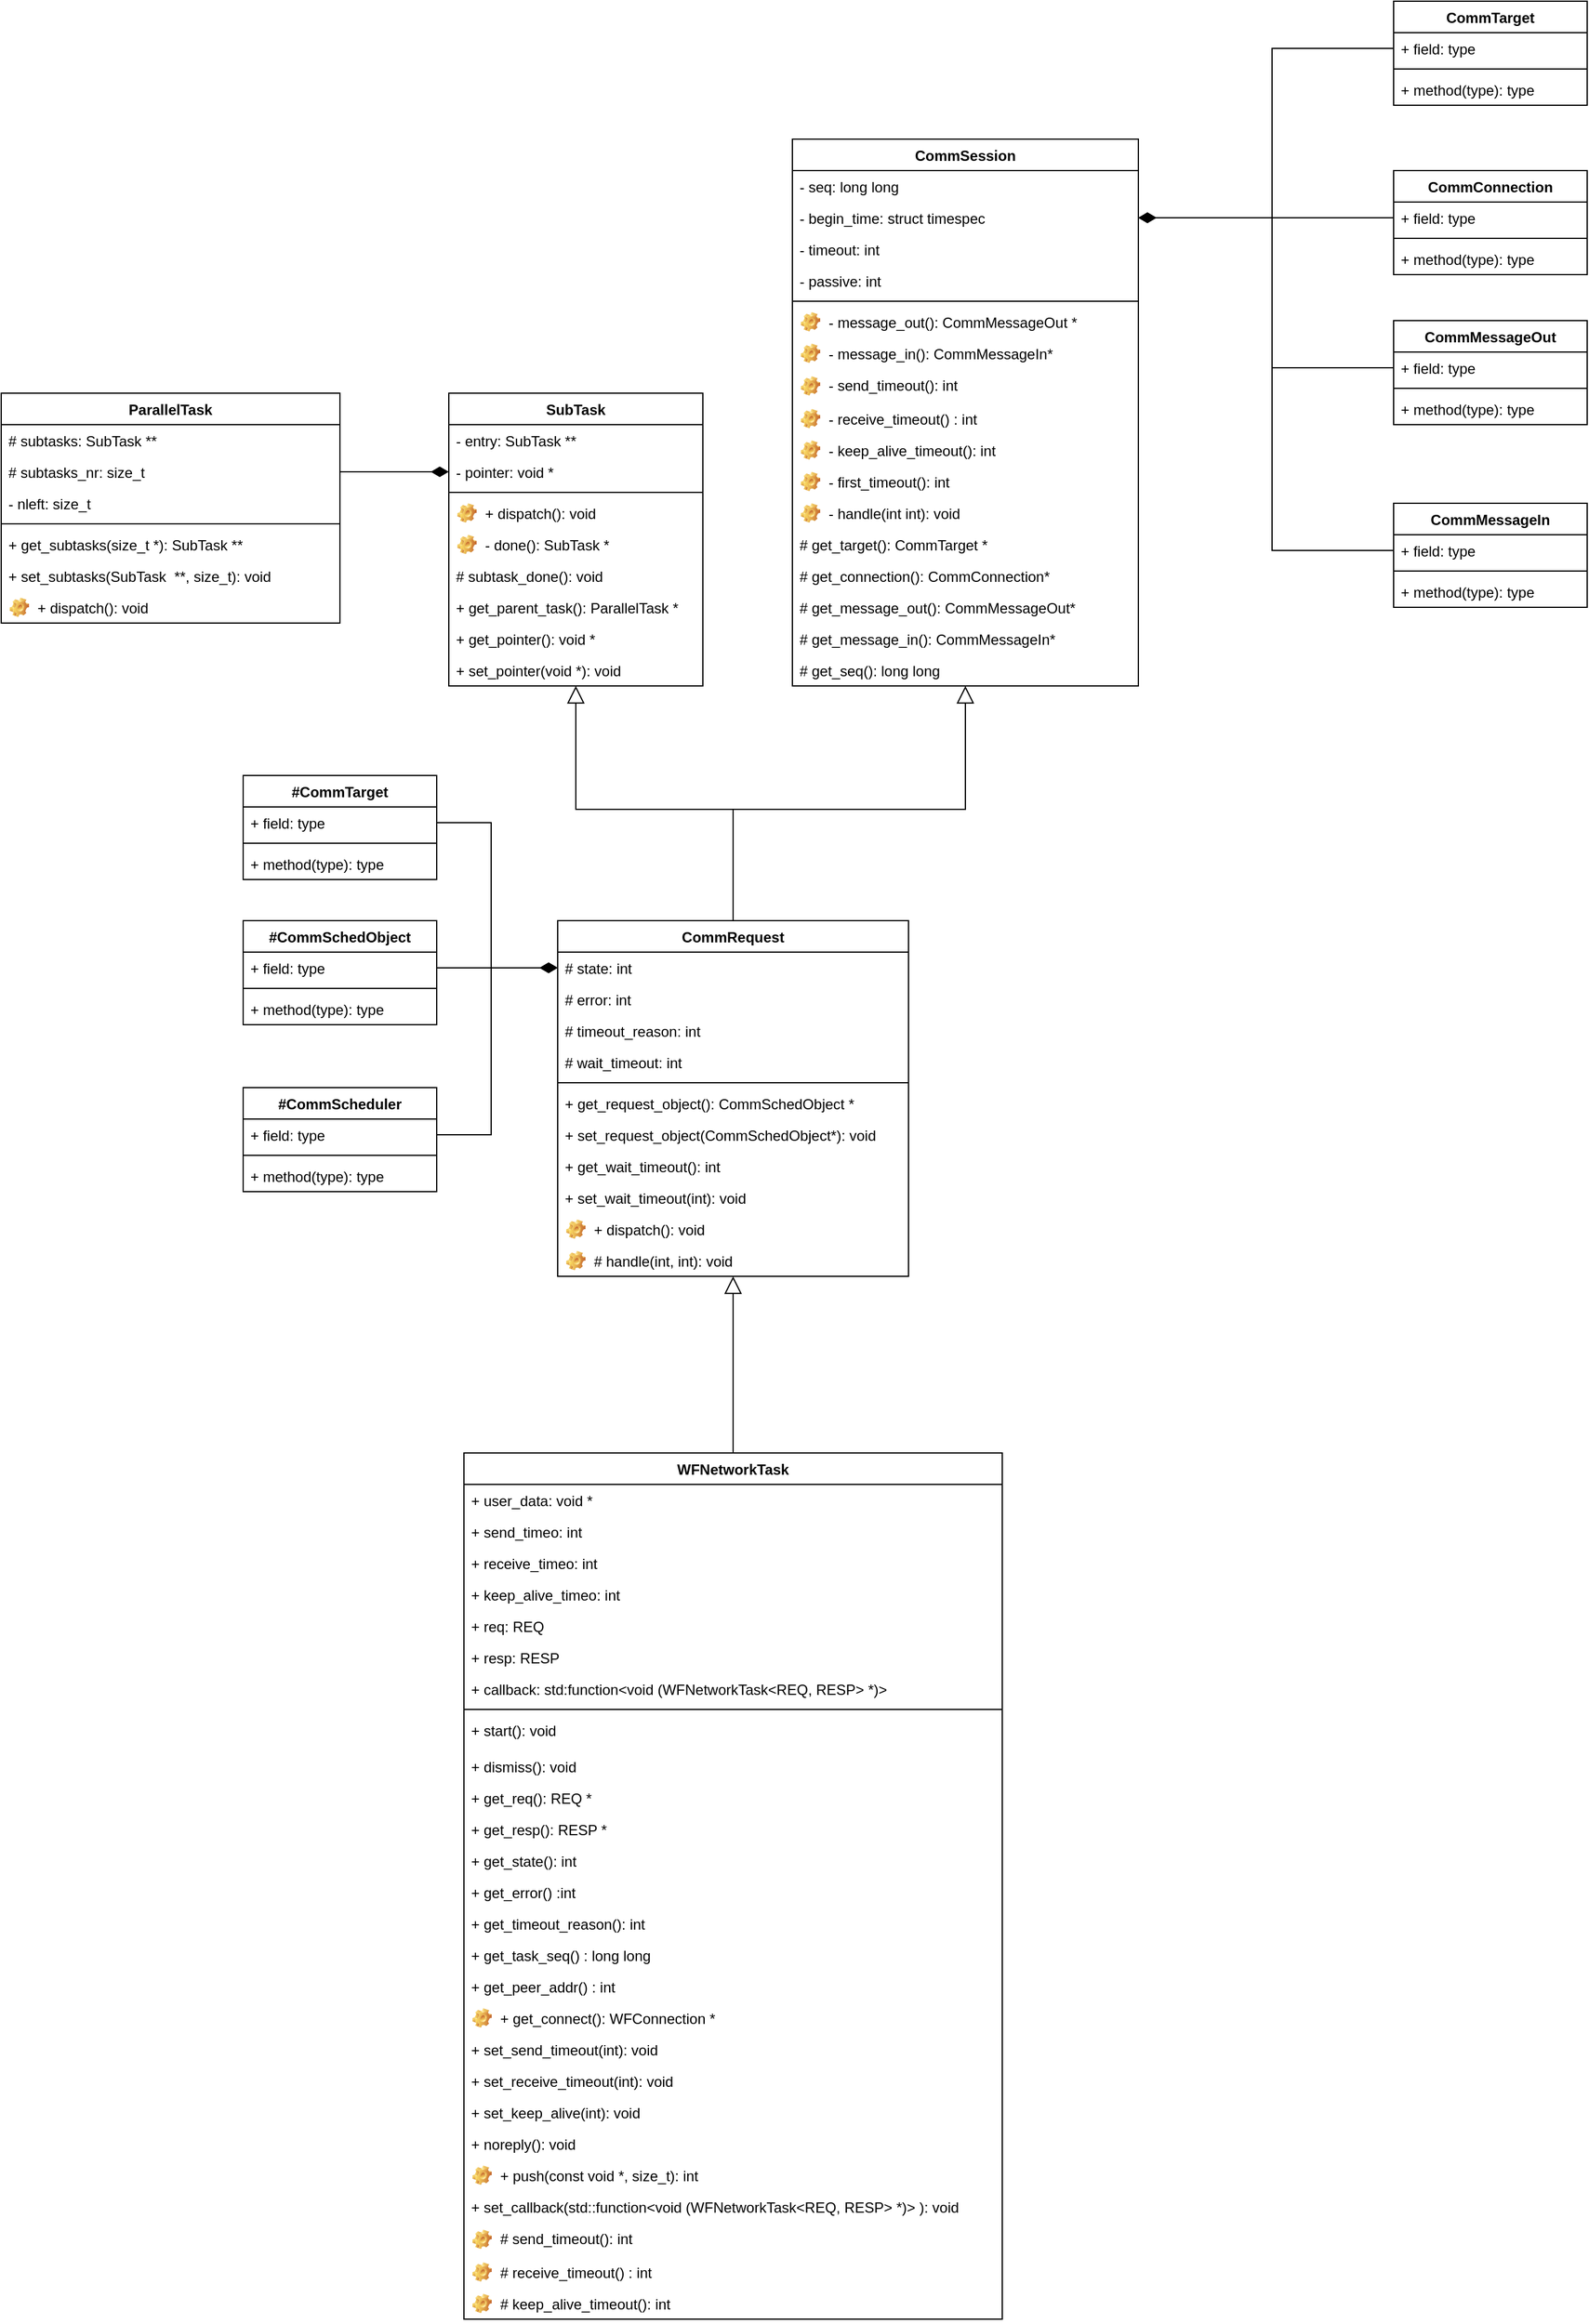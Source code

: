 <mxfile version="17.4.5" type="github">
  <diagram id="C5RBs43oDa-KdzZeNtuy" name="Page-1">
    <mxGraphModel dx="2249" dy="1931" grid="1" gridSize="10" guides="1" tooltips="1" connect="1" arrows="1" fold="1" page="1" pageScale="1" pageWidth="827" pageHeight="1169" math="0" shadow="0">
      <root>
        <mxCell id="WIyWlLk6GJQsqaUBKTNV-0" />
        <mxCell id="WIyWlLk6GJQsqaUBKTNV-1" parent="WIyWlLk6GJQsqaUBKTNV-0" />
        <mxCell id="IcKKIXfw-SHJYf1z34xY-64" style="edgeStyle=orthogonalEdgeStyle;rounded=0;orthogonalLoop=1;jettySize=auto;html=1;exitX=0.5;exitY=0;exitDx=0;exitDy=0;entryX=0.5;entryY=1;entryDx=0;entryDy=0;startArrow=none;startFill=0;endArrow=block;endFill=0;startSize=12;endSize=12;sourcePerimeterSpacing=0;strokeWidth=1;" edge="1" parent="WIyWlLk6GJQsqaUBKTNV-1" source="zkfFHV4jXpPFQw0GAbJ--0" target="IcKKIXfw-SHJYf1z34xY-43">
          <mxGeometry relative="1" as="geometry" />
        </mxCell>
        <mxCell id="IcKKIXfw-SHJYf1z34xY-69" style="edgeStyle=orthogonalEdgeStyle;rounded=0;orthogonalLoop=1;jettySize=auto;html=1;exitX=0.5;exitY=0;exitDx=0;exitDy=0;entryX=0.5;entryY=1;entryDx=0;entryDy=0;startArrow=none;startFill=0;endArrow=block;endFill=0;startSize=12;endSize=12;sourcePerimeterSpacing=0;strokeWidth=1;" edge="1" parent="WIyWlLk6GJQsqaUBKTNV-1" source="zkfFHV4jXpPFQw0GAbJ--0" target="IcKKIXfw-SHJYf1z34xY-47">
          <mxGeometry relative="1" as="geometry" />
        </mxCell>
        <mxCell id="zkfFHV4jXpPFQw0GAbJ--0" value="CommRequest" style="swimlane;fontStyle=1;align=center;verticalAlign=top;childLayout=stackLayout;horizontal=1;startSize=26;horizontalStack=0;resizeParent=1;resizeLast=0;collapsible=1;marginBottom=0;rounded=0;shadow=0;strokeWidth=1;" parent="WIyWlLk6GJQsqaUBKTNV-1" vertex="1">
          <mxGeometry x="220" y="40" width="290" height="294" as="geometry">
            <mxRectangle x="230" y="140" width="160" height="26" as="alternateBounds" />
          </mxGeometry>
        </mxCell>
        <mxCell id="IcKKIXfw-SHJYf1z34xY-0" value="# state: int" style="text;strokeColor=none;fillColor=none;align=left;verticalAlign=top;spacingLeft=4;spacingRight=4;overflow=hidden;rotatable=0;points=[[0,0.5],[1,0.5]];portConstraint=eastwest;" vertex="1" parent="zkfFHV4jXpPFQw0GAbJ--0">
          <mxGeometry y="26" width="290" height="26" as="geometry" />
        </mxCell>
        <mxCell id="IcKKIXfw-SHJYf1z34xY-1" value="# error: int" style="text;strokeColor=none;fillColor=none;align=left;verticalAlign=top;spacingLeft=4;spacingRight=4;overflow=hidden;rotatable=0;points=[[0,0.5],[1,0.5]];portConstraint=eastwest;" vertex="1" parent="zkfFHV4jXpPFQw0GAbJ--0">
          <mxGeometry y="52" width="290" height="26" as="geometry" />
        </mxCell>
        <mxCell id="IcKKIXfw-SHJYf1z34xY-5" value="# timeout_reason: int" style="text;strokeColor=none;fillColor=none;align=left;verticalAlign=top;spacingLeft=4;spacingRight=4;overflow=hidden;rotatable=0;points=[[0,0.5],[1,0.5]];portConstraint=eastwest;" vertex="1" parent="zkfFHV4jXpPFQw0GAbJ--0">
          <mxGeometry y="78" width="290" height="26" as="geometry" />
        </mxCell>
        <mxCell id="IcKKIXfw-SHJYf1z34xY-4" value="# wait_timeout: int" style="text;strokeColor=none;fillColor=none;align=left;verticalAlign=top;spacingLeft=4;spacingRight=4;overflow=hidden;rotatable=0;points=[[0,0.5],[1,0.5]];portConstraint=eastwest;" vertex="1" parent="zkfFHV4jXpPFQw0GAbJ--0">
          <mxGeometry y="104" width="290" height="26" as="geometry" />
        </mxCell>
        <mxCell id="zkfFHV4jXpPFQw0GAbJ--4" value="" style="line;html=1;strokeWidth=1;align=left;verticalAlign=middle;spacingTop=-1;spacingLeft=3;spacingRight=3;rotatable=0;labelPosition=right;points=[];portConstraint=eastwest;" parent="zkfFHV4jXpPFQw0GAbJ--0" vertex="1">
          <mxGeometry y="130" width="290" height="8" as="geometry" />
        </mxCell>
        <mxCell id="IcKKIXfw-SHJYf1z34xY-35" value="+ get_request_object(): CommSchedObject *" style="text;strokeColor=none;fillColor=none;align=left;verticalAlign=top;spacingLeft=4;spacingRight=4;overflow=hidden;rotatable=0;points=[[0,0.5],[1,0.5]];portConstraint=eastwest;" vertex="1" parent="zkfFHV4jXpPFQw0GAbJ--0">
          <mxGeometry y="138" width="290" height="26" as="geometry" />
        </mxCell>
        <mxCell id="IcKKIXfw-SHJYf1z34xY-36" value="+ set_request_object(CommSchedObject*): void" style="text;strokeColor=none;fillColor=none;align=left;verticalAlign=top;spacingLeft=4;spacingRight=4;overflow=hidden;rotatable=0;points=[[0,0.5],[1,0.5]];portConstraint=eastwest;" vertex="1" parent="zkfFHV4jXpPFQw0GAbJ--0">
          <mxGeometry y="164" width="290" height="26" as="geometry" />
        </mxCell>
        <mxCell id="IcKKIXfw-SHJYf1z34xY-38" value="+ get_wait_timeout(): int" style="text;strokeColor=none;fillColor=none;align=left;verticalAlign=top;spacingLeft=4;spacingRight=4;overflow=hidden;rotatable=0;points=[[0,0.5],[1,0.5]];portConstraint=eastwest;" vertex="1" parent="zkfFHV4jXpPFQw0GAbJ--0">
          <mxGeometry y="190" width="290" height="26" as="geometry" />
        </mxCell>
        <mxCell id="IcKKIXfw-SHJYf1z34xY-37" value="+ set_wait_timeout(int): void" style="text;strokeColor=none;fillColor=none;align=left;verticalAlign=top;spacingLeft=4;spacingRight=4;overflow=hidden;rotatable=0;points=[[0,0.5],[1,0.5]];portConstraint=eastwest;" vertex="1" parent="zkfFHV4jXpPFQw0GAbJ--0">
          <mxGeometry y="216" width="290" height="26" as="geometry" />
        </mxCell>
        <mxCell id="IcKKIXfw-SHJYf1z34xY-41" value="+ dispatch(): void" style="label;fontStyle=0;strokeColor=none;fillColor=none;align=left;verticalAlign=top;overflow=hidden;spacingLeft=28;spacingRight=4;rotatable=0;points=[[0,0.5],[1,0.5]];portConstraint=eastwest;imageWidth=16;imageHeight=16;image=img/clipart/Gear_128x128.png" vertex="1" parent="zkfFHV4jXpPFQw0GAbJ--0">
          <mxGeometry y="242" width="290" height="26" as="geometry" />
        </mxCell>
        <mxCell id="IcKKIXfw-SHJYf1z34xY-42" value="# handle(int, int): void" style="label;fontStyle=0;strokeColor=none;fillColor=none;align=left;verticalAlign=top;overflow=hidden;spacingLeft=28;spacingRight=4;rotatable=0;points=[[0,0.5],[1,0.5]];portConstraint=eastwest;imageWidth=16;imageHeight=16;image=img/clipart/Gear_128x128.png" vertex="1" parent="zkfFHV4jXpPFQw0GAbJ--0">
          <mxGeometry y="268" width="290" height="26" as="geometry" />
        </mxCell>
        <mxCell id="IcKKIXfw-SHJYf1z34xY-40" style="edgeStyle=orthogonalEdgeStyle;rounded=0;orthogonalLoop=1;jettySize=auto;html=1;exitX=0.5;exitY=0;exitDx=0;exitDy=0;entryX=0.5;entryY=1;entryDx=0;entryDy=0;startArrow=none;startFill=0;endArrow=block;endFill=0;startSize=12;sourcePerimeterSpacing=0;strokeWidth=1;endSize=12;" edge="1" parent="WIyWlLk6GJQsqaUBKTNV-1" source="XhTnpqfmritNbgMokhwc-0" target="zkfFHV4jXpPFQw0GAbJ--0">
          <mxGeometry relative="1" as="geometry" />
        </mxCell>
        <mxCell id="XhTnpqfmritNbgMokhwc-0" value="WFNetworkTask" style="swimlane;fontStyle=1;align=center;verticalAlign=top;childLayout=stackLayout;horizontal=1;startSize=26;horizontalStack=0;resizeParent=1;resizeParentMax=0;resizeLast=0;collapsible=1;marginBottom=0;" parent="WIyWlLk6GJQsqaUBKTNV-1" vertex="1">
          <mxGeometry x="142.5" y="480" width="445" height="716" as="geometry" />
        </mxCell>
        <mxCell id="XhTnpqfmritNbgMokhwc-1" value="+ user_data: void *" style="text;strokeColor=none;fillColor=none;align=left;verticalAlign=top;spacingLeft=4;spacingRight=4;overflow=hidden;rotatable=0;points=[[0,0.5],[1,0.5]];portConstraint=eastwest;" parent="XhTnpqfmritNbgMokhwc-0" vertex="1">
          <mxGeometry y="26" width="445" height="26" as="geometry" />
        </mxCell>
        <mxCell id="XhTnpqfmritNbgMokhwc-16" value="+ send_timeo: int" style="text;strokeColor=none;fillColor=none;align=left;verticalAlign=top;spacingLeft=4;spacingRight=4;overflow=hidden;rotatable=0;points=[[0,0.5],[1,0.5]];portConstraint=eastwest;" parent="XhTnpqfmritNbgMokhwc-0" vertex="1">
          <mxGeometry y="52" width="445" height="26" as="geometry" />
        </mxCell>
        <mxCell id="XhTnpqfmritNbgMokhwc-17" value="+ receive_timeo: int" style="text;strokeColor=none;fillColor=none;align=left;verticalAlign=top;spacingLeft=4;spacingRight=4;overflow=hidden;rotatable=0;points=[[0,0.5],[1,0.5]];portConstraint=eastwest;" parent="XhTnpqfmritNbgMokhwc-0" vertex="1">
          <mxGeometry y="78" width="445" height="26" as="geometry" />
        </mxCell>
        <mxCell id="XhTnpqfmritNbgMokhwc-18" value="+ keep_alive_timeo: int" style="text;strokeColor=none;fillColor=none;align=left;verticalAlign=top;spacingLeft=4;spacingRight=4;overflow=hidden;rotatable=0;points=[[0,0.5],[1,0.5]];portConstraint=eastwest;" parent="XhTnpqfmritNbgMokhwc-0" vertex="1">
          <mxGeometry y="104" width="445" height="26" as="geometry" />
        </mxCell>
        <mxCell id="XhTnpqfmritNbgMokhwc-20" value="+ req: REQ" style="text;strokeColor=none;fillColor=none;align=left;verticalAlign=top;spacingLeft=4;spacingRight=4;overflow=hidden;rotatable=0;points=[[0,0.5],[1,0.5]];portConstraint=eastwest;" parent="XhTnpqfmritNbgMokhwc-0" vertex="1">
          <mxGeometry y="130" width="445" height="26" as="geometry" />
        </mxCell>
        <mxCell id="XhTnpqfmritNbgMokhwc-22" value="+ resp: RESP" style="text;strokeColor=none;fillColor=none;align=left;verticalAlign=top;spacingLeft=4;spacingRight=4;overflow=hidden;rotatable=0;points=[[0,0.5],[1,0.5]];portConstraint=eastwest;" parent="XhTnpqfmritNbgMokhwc-0" vertex="1">
          <mxGeometry y="156" width="445" height="26" as="geometry" />
        </mxCell>
        <mxCell id="XhTnpqfmritNbgMokhwc-24" value="+ callback: std:function&lt;void (WFNetworkTask&lt;REQ, RESP&gt; *)&gt;" style="text;strokeColor=none;fillColor=none;align=left;verticalAlign=top;spacingLeft=4;spacingRight=4;overflow=hidden;rotatable=0;points=[[0,0.5],[1,0.5]];portConstraint=eastwest;" parent="XhTnpqfmritNbgMokhwc-0" vertex="1">
          <mxGeometry y="182" width="445" height="26" as="geometry" />
        </mxCell>
        <mxCell id="XhTnpqfmritNbgMokhwc-2" value="" style="line;strokeWidth=1;fillColor=none;align=left;verticalAlign=middle;spacingTop=-1;spacingLeft=3;spacingRight=3;rotatable=0;labelPosition=right;points=[];portConstraint=eastwest;" parent="XhTnpqfmritNbgMokhwc-0" vertex="1">
          <mxGeometry y="208" width="445" height="8" as="geometry" />
        </mxCell>
        <mxCell id="XhTnpqfmritNbgMokhwc-3" value="+ start(): void&#xa;&#xa;&#xa;" style="text;strokeColor=none;fillColor=none;align=left;verticalAlign=top;spacingLeft=4;spacingRight=4;overflow=hidden;rotatable=0;points=[[0,0.5],[1,0.5]];portConstraint=eastwest;" parent="XhTnpqfmritNbgMokhwc-0" vertex="1">
          <mxGeometry y="216" width="445" height="30" as="geometry" />
        </mxCell>
        <mxCell id="XhTnpqfmritNbgMokhwc-14" value="+ dismiss(): void" style="text;strokeColor=none;fillColor=none;align=left;verticalAlign=top;spacingLeft=4;spacingRight=4;overflow=hidden;rotatable=0;points=[[0,0.5],[1,0.5]];portConstraint=eastwest;" parent="XhTnpqfmritNbgMokhwc-0" vertex="1">
          <mxGeometry y="246" width="445" height="26" as="geometry" />
        </mxCell>
        <mxCell id="XhTnpqfmritNbgMokhwc-13" value="+ get_req(): REQ *" style="text;strokeColor=none;fillColor=none;align=left;verticalAlign=top;spacingLeft=4;spacingRight=4;overflow=hidden;rotatable=0;points=[[0,0.5],[1,0.5]];portConstraint=eastwest;" parent="XhTnpqfmritNbgMokhwc-0" vertex="1">
          <mxGeometry y="272" width="445" height="26" as="geometry" />
        </mxCell>
        <mxCell id="XhTnpqfmritNbgMokhwc-12" value="+ get_resp(): RESP *" style="text;strokeColor=none;fillColor=none;align=left;verticalAlign=top;spacingLeft=4;spacingRight=4;overflow=hidden;rotatable=0;points=[[0,0.5],[1,0.5]];portConstraint=eastwest;" parent="XhTnpqfmritNbgMokhwc-0" vertex="1">
          <mxGeometry y="298" width="445" height="26" as="geometry" />
        </mxCell>
        <mxCell id="XhTnpqfmritNbgMokhwc-11" value="+ get_state(): int" style="text;strokeColor=none;fillColor=none;align=left;verticalAlign=top;spacingLeft=4;spacingRight=4;overflow=hidden;rotatable=0;points=[[0,0.5],[1,0.5]];portConstraint=eastwest;" parent="XhTnpqfmritNbgMokhwc-0" vertex="1">
          <mxGeometry y="324" width="445" height="26" as="geometry" />
        </mxCell>
        <mxCell id="XhTnpqfmritNbgMokhwc-10" value="+ get_error() :int" style="text;strokeColor=none;fillColor=none;align=left;verticalAlign=top;spacingLeft=4;spacingRight=4;overflow=hidden;rotatable=0;points=[[0,0.5],[1,0.5]];portConstraint=eastwest;" parent="XhTnpqfmritNbgMokhwc-0" vertex="1">
          <mxGeometry y="350" width="445" height="26" as="geometry" />
        </mxCell>
        <mxCell id="XhTnpqfmritNbgMokhwc-9" value="+ get_timeout_reason(): int" style="text;strokeColor=none;fillColor=none;align=left;verticalAlign=top;spacingLeft=4;spacingRight=4;overflow=hidden;rotatable=0;points=[[0,0.5],[1,0.5]];portConstraint=eastwest;" parent="XhTnpqfmritNbgMokhwc-0" vertex="1">
          <mxGeometry y="376" width="445" height="26" as="geometry" />
        </mxCell>
        <mxCell id="XhTnpqfmritNbgMokhwc-8" value="+ get_task_seq() : long long" style="text;strokeColor=none;fillColor=none;align=left;verticalAlign=top;spacingLeft=4;spacingRight=4;overflow=hidden;rotatable=0;points=[[0,0.5],[1,0.5]];portConstraint=eastwest;" parent="XhTnpqfmritNbgMokhwc-0" vertex="1">
          <mxGeometry y="402" width="445" height="26" as="geometry" />
        </mxCell>
        <mxCell id="XhTnpqfmritNbgMokhwc-7" value="+ get_peer_addr() : int" style="text;strokeColor=none;fillColor=none;align=left;verticalAlign=top;spacingLeft=4;spacingRight=4;overflow=hidden;rotatable=0;points=[[0,0.5],[1,0.5]];portConstraint=eastwest;" parent="XhTnpqfmritNbgMokhwc-0" vertex="1">
          <mxGeometry y="428" width="445" height="26" as="geometry" />
        </mxCell>
        <mxCell id="XhTnpqfmritNbgMokhwc-15" value="+ get_connect(): WFConnection *" style="label;fontStyle=0;strokeColor=none;fillColor=none;align=left;verticalAlign=top;overflow=hidden;spacingLeft=28;spacingRight=4;rotatable=0;points=[[0,0.5],[1,0.5]];portConstraint=eastwest;imageWidth=16;imageHeight=16;image=img/clipart/Gear_128x128.png" parent="XhTnpqfmritNbgMokhwc-0" vertex="1">
          <mxGeometry y="454" width="445" height="26" as="geometry" />
        </mxCell>
        <mxCell id="IcKKIXfw-SHJYf1z34xY-122" value="+ set_send_timeout(int): void" style="text;strokeColor=none;fillColor=none;align=left;verticalAlign=top;spacingLeft=4;spacingRight=4;overflow=hidden;rotatable=0;points=[[0,0.5],[1,0.5]];portConstraint=eastwest;" vertex="1" parent="XhTnpqfmritNbgMokhwc-0">
          <mxGeometry y="480" width="445" height="26" as="geometry" />
        </mxCell>
        <mxCell id="IcKKIXfw-SHJYf1z34xY-123" value="+ set_receive_timeout(int): void" style="text;strokeColor=none;fillColor=none;align=left;verticalAlign=top;spacingLeft=4;spacingRight=4;overflow=hidden;rotatable=0;points=[[0,0.5],[1,0.5]];portConstraint=eastwest;" vertex="1" parent="XhTnpqfmritNbgMokhwc-0">
          <mxGeometry y="506" width="445" height="26" as="geometry" />
        </mxCell>
        <mxCell id="IcKKIXfw-SHJYf1z34xY-124" value="+ set_keep_alive(int): void" style="text;strokeColor=none;fillColor=none;align=left;verticalAlign=top;spacingLeft=4;spacingRight=4;overflow=hidden;rotatable=0;points=[[0,0.5],[1,0.5]];portConstraint=eastwest;" vertex="1" parent="XhTnpqfmritNbgMokhwc-0">
          <mxGeometry y="532" width="445" height="26" as="geometry" />
        </mxCell>
        <mxCell id="IcKKIXfw-SHJYf1z34xY-126" value="+ noreply(): void" style="text;strokeColor=none;fillColor=none;align=left;verticalAlign=top;spacingLeft=4;spacingRight=4;overflow=hidden;rotatable=0;points=[[0,0.5],[1,0.5]];portConstraint=eastwest;" vertex="1" parent="XhTnpqfmritNbgMokhwc-0">
          <mxGeometry y="558" width="445" height="26" as="geometry" />
        </mxCell>
        <mxCell id="IcKKIXfw-SHJYf1z34xY-129" value="+ push(const void *, size_t): int" style="label;fontStyle=0;strokeColor=none;fillColor=none;align=left;verticalAlign=top;overflow=hidden;spacingLeft=28;spacingRight=4;rotatable=0;points=[[0,0.5],[1,0.5]];portConstraint=eastwest;imageWidth=16;imageHeight=16;image=img/clipart/Gear_128x128.png" vertex="1" parent="XhTnpqfmritNbgMokhwc-0">
          <mxGeometry y="584" width="445" height="26" as="geometry" />
        </mxCell>
        <mxCell id="IcKKIXfw-SHJYf1z34xY-128" value="+ set_callback(std::function&lt;void (WFNetworkTask&lt;REQ, RESP&gt; *)&gt; ): void" style="text;strokeColor=none;fillColor=none;align=left;verticalAlign=top;spacingLeft=4;spacingRight=4;overflow=hidden;rotatable=0;points=[[0,0.5],[1,0.5]];portConstraint=eastwest;" vertex="1" parent="XhTnpqfmritNbgMokhwc-0">
          <mxGeometry y="610" width="445" height="26" as="geometry" />
        </mxCell>
        <mxCell id="IcKKIXfw-SHJYf1z34xY-134" value="# send_timeout(): int" style="label;fontStyle=0;strokeColor=none;fillColor=none;align=left;verticalAlign=top;overflow=hidden;spacingLeft=28;spacingRight=4;rotatable=0;points=[[0,0.5],[1,0.5]];portConstraint=eastwest;imageWidth=16;imageHeight=16;image=img/clipart/Gear_128x128.png" vertex="1" parent="XhTnpqfmritNbgMokhwc-0">
          <mxGeometry y="636" width="445" height="28" as="geometry" />
        </mxCell>
        <mxCell id="IcKKIXfw-SHJYf1z34xY-135" value="# receive_timeout() : int" style="label;fontStyle=0;strokeColor=none;fillColor=none;align=left;verticalAlign=top;overflow=hidden;spacingLeft=28;spacingRight=4;rotatable=0;points=[[0,0.5],[1,0.5]];portConstraint=eastwest;imageWidth=16;imageHeight=16;image=img/clipart/Gear_128x128.png" vertex="1" parent="XhTnpqfmritNbgMokhwc-0">
          <mxGeometry y="664" width="445" height="26" as="geometry" />
        </mxCell>
        <mxCell id="IcKKIXfw-SHJYf1z34xY-136" value="# keep_alive_timeout(): int" style="label;fontStyle=0;strokeColor=none;fillColor=none;align=left;verticalAlign=top;overflow=hidden;spacingLeft=28;spacingRight=4;rotatable=0;points=[[0,0.5],[1,0.5]];portConstraint=eastwest;imageWidth=16;imageHeight=16;image=img/clipart/Gear_128x128.png" vertex="1" parent="XhTnpqfmritNbgMokhwc-0">
          <mxGeometry y="690" width="445" height="26" as="geometry" />
        </mxCell>
        <mxCell id="IcKKIXfw-SHJYf1z34xY-6" value="#CommSchedObject" style="swimlane;fontStyle=1;align=center;verticalAlign=top;childLayout=stackLayout;horizontal=1;startSize=26;horizontalStack=0;resizeParent=1;resizeParentMax=0;resizeLast=0;collapsible=1;marginBottom=0;" vertex="1" parent="WIyWlLk6GJQsqaUBKTNV-1">
          <mxGeometry x="-40" y="40" width="160" height="86" as="geometry" />
        </mxCell>
        <mxCell id="IcKKIXfw-SHJYf1z34xY-7" value="+ field: type" style="text;strokeColor=none;fillColor=none;align=left;verticalAlign=top;spacingLeft=4;spacingRight=4;overflow=hidden;rotatable=0;points=[[0,0.5],[1,0.5]];portConstraint=eastwest;" vertex="1" parent="IcKKIXfw-SHJYf1z34xY-6">
          <mxGeometry y="26" width="160" height="26" as="geometry" />
        </mxCell>
        <mxCell id="IcKKIXfw-SHJYf1z34xY-8" value="" style="line;strokeWidth=1;fillColor=none;align=left;verticalAlign=middle;spacingTop=-1;spacingLeft=3;spacingRight=3;rotatable=0;labelPosition=right;points=[];portConstraint=eastwest;" vertex="1" parent="IcKKIXfw-SHJYf1z34xY-6">
          <mxGeometry y="52" width="160" height="8" as="geometry" />
        </mxCell>
        <mxCell id="IcKKIXfw-SHJYf1z34xY-9" value="+ method(type): type" style="text;strokeColor=none;fillColor=none;align=left;verticalAlign=top;spacingLeft=4;spacingRight=4;overflow=hidden;rotatable=0;points=[[0,0.5],[1,0.5]];portConstraint=eastwest;" vertex="1" parent="IcKKIXfw-SHJYf1z34xY-6">
          <mxGeometry y="60" width="160" height="26" as="geometry" />
        </mxCell>
        <mxCell id="IcKKIXfw-SHJYf1z34xY-14" value="#CommScheduler" style="swimlane;fontStyle=1;align=center;verticalAlign=top;childLayout=stackLayout;horizontal=1;startSize=26;horizontalStack=0;resizeParent=1;resizeParentMax=0;resizeLast=0;collapsible=1;marginBottom=0;" vertex="1" parent="WIyWlLk6GJQsqaUBKTNV-1">
          <mxGeometry x="-40" y="178" width="160" height="86" as="geometry" />
        </mxCell>
        <mxCell id="IcKKIXfw-SHJYf1z34xY-15" value="+ field: type" style="text;strokeColor=none;fillColor=none;align=left;verticalAlign=top;spacingLeft=4;spacingRight=4;overflow=hidden;rotatable=0;points=[[0,0.5],[1,0.5]];portConstraint=eastwest;" vertex="1" parent="IcKKIXfw-SHJYf1z34xY-14">
          <mxGeometry y="26" width="160" height="26" as="geometry" />
        </mxCell>
        <mxCell id="IcKKIXfw-SHJYf1z34xY-16" value="" style="line;strokeWidth=1;fillColor=none;align=left;verticalAlign=middle;spacingTop=-1;spacingLeft=3;spacingRight=3;rotatable=0;labelPosition=right;points=[];portConstraint=eastwest;" vertex="1" parent="IcKKIXfw-SHJYf1z34xY-14">
          <mxGeometry y="52" width="160" height="8" as="geometry" />
        </mxCell>
        <mxCell id="IcKKIXfw-SHJYf1z34xY-17" value="+ method(type): type" style="text;strokeColor=none;fillColor=none;align=left;verticalAlign=top;spacingLeft=4;spacingRight=4;overflow=hidden;rotatable=0;points=[[0,0.5],[1,0.5]];portConstraint=eastwest;" vertex="1" parent="IcKKIXfw-SHJYf1z34xY-14">
          <mxGeometry y="60" width="160" height="26" as="geometry" />
        </mxCell>
        <mxCell id="IcKKIXfw-SHJYf1z34xY-18" value="#CommTarget" style="swimlane;fontStyle=1;align=center;verticalAlign=top;childLayout=stackLayout;horizontal=1;startSize=26;horizontalStack=0;resizeParent=1;resizeParentMax=0;resizeLast=0;collapsible=1;marginBottom=0;" vertex="1" parent="WIyWlLk6GJQsqaUBKTNV-1">
          <mxGeometry x="-40" y="-80" width="160" height="86" as="geometry" />
        </mxCell>
        <mxCell id="IcKKIXfw-SHJYf1z34xY-19" value="+ field: type" style="text;strokeColor=none;fillColor=none;align=left;verticalAlign=top;spacingLeft=4;spacingRight=4;overflow=hidden;rotatable=0;points=[[0,0.5],[1,0.5]];portConstraint=eastwest;" vertex="1" parent="IcKKIXfw-SHJYf1z34xY-18">
          <mxGeometry y="26" width="160" height="26" as="geometry" />
        </mxCell>
        <mxCell id="IcKKIXfw-SHJYf1z34xY-20" value="" style="line;strokeWidth=1;fillColor=none;align=left;verticalAlign=middle;spacingTop=-1;spacingLeft=3;spacingRight=3;rotatable=0;labelPosition=right;points=[];portConstraint=eastwest;" vertex="1" parent="IcKKIXfw-SHJYf1z34xY-18">
          <mxGeometry y="52" width="160" height="8" as="geometry" />
        </mxCell>
        <mxCell id="IcKKIXfw-SHJYf1z34xY-21" value="+ method(type): type" style="text;strokeColor=none;fillColor=none;align=left;verticalAlign=top;spacingLeft=4;spacingRight=4;overflow=hidden;rotatable=0;points=[[0,0.5],[1,0.5]];portConstraint=eastwest;" vertex="1" parent="IcKKIXfw-SHJYf1z34xY-18">
          <mxGeometry y="60" width="160" height="26" as="geometry" />
        </mxCell>
        <mxCell id="IcKKIXfw-SHJYf1z34xY-30" style="edgeStyle=orthogonalEdgeStyle;rounded=0;orthogonalLoop=1;jettySize=auto;html=1;exitX=1;exitY=0.5;exitDx=0;exitDy=0;strokeColor=none;" edge="1" parent="WIyWlLk6GJQsqaUBKTNV-1" source="IcKKIXfw-SHJYf1z34xY-19">
          <mxGeometry relative="1" as="geometry">
            <mxPoint x="160" y="60" as="targetPoint" />
          </mxGeometry>
        </mxCell>
        <mxCell id="IcKKIXfw-SHJYf1z34xY-31" style="edgeStyle=orthogonalEdgeStyle;rounded=0;orthogonalLoop=1;jettySize=auto;html=1;exitX=0;exitY=0.5;exitDx=0;exitDy=0;entryX=1;entryY=0.5;entryDx=0;entryDy=0;endArrow=none;endFill=0;startArrow=diamondThin;startFill=1;strokeWidth=1;sourcePerimeterSpacing=0;startSize=12;" edge="1" parent="WIyWlLk6GJQsqaUBKTNV-1" source="IcKKIXfw-SHJYf1z34xY-0" target="IcKKIXfw-SHJYf1z34xY-19">
          <mxGeometry relative="1" as="geometry" />
        </mxCell>
        <mxCell id="IcKKIXfw-SHJYf1z34xY-33" style="edgeStyle=orthogonalEdgeStyle;rounded=0;orthogonalLoop=1;jettySize=auto;html=1;exitX=0;exitY=0.5;exitDx=0;exitDy=0;entryX=1;entryY=0.5;entryDx=0;entryDy=0;startArrow=diamondThin;startFill=1;endArrow=none;endFill=0;startSize=12;sourcePerimeterSpacing=0;strokeWidth=1;" edge="1" parent="WIyWlLk6GJQsqaUBKTNV-1" source="IcKKIXfw-SHJYf1z34xY-0" target="IcKKIXfw-SHJYf1z34xY-7">
          <mxGeometry relative="1" as="geometry" />
        </mxCell>
        <mxCell id="IcKKIXfw-SHJYf1z34xY-34" style="edgeStyle=orthogonalEdgeStyle;rounded=0;orthogonalLoop=1;jettySize=auto;html=1;exitX=0;exitY=0.5;exitDx=0;exitDy=0;entryX=1;entryY=0.5;entryDx=0;entryDy=0;startArrow=diamondThin;startFill=1;endArrow=none;endFill=0;startSize=12;sourcePerimeterSpacing=0;strokeWidth=1;" edge="1" parent="WIyWlLk6GJQsqaUBKTNV-1" source="IcKKIXfw-SHJYf1z34xY-0" target="IcKKIXfw-SHJYf1z34xY-15">
          <mxGeometry relative="1" as="geometry" />
        </mxCell>
        <mxCell id="IcKKIXfw-SHJYf1z34xY-43" value="SubTask" style="swimlane;fontStyle=1;align=center;verticalAlign=top;childLayout=stackLayout;horizontal=1;startSize=26;horizontalStack=0;resizeParent=1;resizeParentMax=0;resizeLast=0;collapsible=1;marginBottom=0;" vertex="1" parent="WIyWlLk6GJQsqaUBKTNV-1">
          <mxGeometry x="130" y="-396" width="210" height="242" as="geometry" />
        </mxCell>
        <mxCell id="IcKKIXfw-SHJYf1z34xY-110" value="- entry: SubTask **" style="text;strokeColor=none;fillColor=none;align=left;verticalAlign=top;spacingLeft=4;spacingRight=4;overflow=hidden;rotatable=0;points=[[0,0.5],[1,0.5]];portConstraint=eastwest;" vertex="1" parent="IcKKIXfw-SHJYf1z34xY-43">
          <mxGeometry y="26" width="210" height="26" as="geometry" />
        </mxCell>
        <mxCell id="IcKKIXfw-SHJYf1z34xY-44" value="- pointer: void *" style="text;strokeColor=none;fillColor=none;align=left;verticalAlign=top;spacingLeft=4;spacingRight=4;overflow=hidden;rotatable=0;points=[[0,0.5],[1,0.5]];portConstraint=eastwest;" vertex="1" parent="IcKKIXfw-SHJYf1z34xY-43">
          <mxGeometry y="52" width="210" height="26" as="geometry" />
        </mxCell>
        <mxCell id="IcKKIXfw-SHJYf1z34xY-45" value="" style="line;strokeWidth=1;fillColor=none;align=left;verticalAlign=middle;spacingTop=-1;spacingLeft=3;spacingRight=3;rotatable=0;labelPosition=right;points=[];portConstraint=eastwest;" vertex="1" parent="IcKKIXfw-SHJYf1z34xY-43">
          <mxGeometry y="78" width="210" height="8" as="geometry" />
        </mxCell>
        <mxCell id="IcKKIXfw-SHJYf1z34xY-58" value="+ dispatch(): void" style="label;fontStyle=0;strokeColor=none;fillColor=none;align=left;verticalAlign=top;overflow=hidden;spacingLeft=28;spacingRight=4;rotatable=0;points=[[0,0.5],[1,0.5]];portConstraint=eastwest;imageWidth=16;imageHeight=16;image=img/clipart/Gear_128x128.png" vertex="1" parent="IcKKIXfw-SHJYf1z34xY-43">
          <mxGeometry y="86" width="210" height="26" as="geometry" />
        </mxCell>
        <mxCell id="IcKKIXfw-SHJYf1z34xY-59" value="- done(): SubTask *" style="label;fontStyle=0;strokeColor=none;fillColor=none;align=left;verticalAlign=top;overflow=hidden;spacingLeft=28;spacingRight=4;rotatable=0;points=[[0,0.5],[1,0.5]];portConstraint=eastwest;imageWidth=16;imageHeight=16;image=img/clipart/Gear_128x128.png" vertex="1" parent="IcKKIXfw-SHJYf1z34xY-43">
          <mxGeometry y="112" width="210" height="26" as="geometry" />
        </mxCell>
        <mxCell id="IcKKIXfw-SHJYf1z34xY-60" value="# subtask_done(): void" style="text;strokeColor=none;fillColor=none;align=left;verticalAlign=top;spacingLeft=4;spacingRight=4;overflow=hidden;rotatable=0;points=[[0,0.5],[1,0.5]];portConstraint=eastwest;" vertex="1" parent="IcKKIXfw-SHJYf1z34xY-43">
          <mxGeometry y="138" width="210" height="26" as="geometry" />
        </mxCell>
        <mxCell id="IcKKIXfw-SHJYf1z34xY-61" value="+ get_parent_task(): ParallelTask *" style="text;strokeColor=none;fillColor=none;align=left;verticalAlign=top;spacingLeft=4;spacingRight=4;overflow=hidden;rotatable=0;points=[[0,0.5],[1,0.5]];portConstraint=eastwest;" vertex="1" parent="IcKKIXfw-SHJYf1z34xY-43">
          <mxGeometry y="164" width="210" height="26" as="geometry" />
        </mxCell>
        <mxCell id="IcKKIXfw-SHJYf1z34xY-62" value="+ get_pointer(): void *" style="text;strokeColor=none;fillColor=none;align=left;verticalAlign=top;spacingLeft=4;spacingRight=4;overflow=hidden;rotatable=0;points=[[0,0.5],[1,0.5]];portConstraint=eastwest;" vertex="1" parent="IcKKIXfw-SHJYf1z34xY-43">
          <mxGeometry y="190" width="210" height="26" as="geometry" />
        </mxCell>
        <mxCell id="IcKKIXfw-SHJYf1z34xY-63" value="+ set_pointer(void *): void" style="text;strokeColor=none;fillColor=none;align=left;verticalAlign=top;spacingLeft=4;spacingRight=4;overflow=hidden;rotatable=0;points=[[0,0.5],[1,0.5]];portConstraint=eastwest;" vertex="1" parent="IcKKIXfw-SHJYf1z34xY-43">
          <mxGeometry y="216" width="210" height="26" as="geometry" />
        </mxCell>
        <mxCell id="IcKKIXfw-SHJYf1z34xY-47" value="CommSession" style="swimlane;fontStyle=1;align=center;verticalAlign=top;childLayout=stackLayout;horizontal=1;startSize=26;horizontalStack=0;resizeParent=1;resizeParentMax=0;resizeLast=0;collapsible=1;marginBottom=0;" vertex="1" parent="WIyWlLk6GJQsqaUBKTNV-1">
          <mxGeometry x="414" y="-606" width="286" height="452" as="geometry" />
        </mxCell>
        <mxCell id="IcKKIXfw-SHJYf1z34xY-48" value="- seq: long long" style="text;strokeColor=none;fillColor=none;align=left;verticalAlign=top;spacingLeft=4;spacingRight=4;overflow=hidden;rotatable=0;points=[[0,0.5],[1,0.5]];portConstraint=eastwest;" vertex="1" parent="IcKKIXfw-SHJYf1z34xY-47">
          <mxGeometry y="26" width="286" height="26" as="geometry" />
        </mxCell>
        <mxCell id="IcKKIXfw-SHJYf1z34xY-82" value="- begin_time: struct timespec" style="text;strokeColor=none;fillColor=none;align=left;verticalAlign=top;spacingLeft=4;spacingRight=4;overflow=hidden;rotatable=0;points=[[0,0.5],[1,0.5]];portConstraint=eastwest;" vertex="1" parent="IcKKIXfw-SHJYf1z34xY-47">
          <mxGeometry y="52" width="286" height="26" as="geometry" />
        </mxCell>
        <mxCell id="IcKKIXfw-SHJYf1z34xY-83" value="- timeout: int" style="text;strokeColor=none;fillColor=none;align=left;verticalAlign=top;spacingLeft=4;spacingRight=4;overflow=hidden;rotatable=0;points=[[0,0.5],[1,0.5]];portConstraint=eastwest;" vertex="1" parent="IcKKIXfw-SHJYf1z34xY-47">
          <mxGeometry y="78" width="286" height="26" as="geometry" />
        </mxCell>
        <mxCell id="IcKKIXfw-SHJYf1z34xY-84" value="- passive: int" style="text;strokeColor=none;fillColor=none;align=left;verticalAlign=top;spacingLeft=4;spacingRight=4;overflow=hidden;rotatable=0;points=[[0,0.5],[1,0.5]];portConstraint=eastwest;" vertex="1" parent="IcKKIXfw-SHJYf1z34xY-47">
          <mxGeometry y="104" width="286" height="26" as="geometry" />
        </mxCell>
        <mxCell id="IcKKIXfw-SHJYf1z34xY-49" value="" style="line;strokeWidth=1;fillColor=none;align=left;verticalAlign=middle;spacingTop=-1;spacingLeft=3;spacingRight=3;rotatable=0;labelPosition=right;points=[];portConstraint=eastwest;" vertex="1" parent="IcKKIXfw-SHJYf1z34xY-47">
          <mxGeometry y="130" width="286" height="8" as="geometry" />
        </mxCell>
        <mxCell id="IcKKIXfw-SHJYf1z34xY-66" value="- message_out(): CommMessageOut *" style="label;fontStyle=0;strokeColor=none;fillColor=none;align=left;verticalAlign=top;overflow=hidden;spacingLeft=28;spacingRight=4;rotatable=0;points=[[0,0.5],[1,0.5]];portConstraint=eastwest;imageWidth=16;imageHeight=16;image=img/clipart/Gear_128x128.png" vertex="1" parent="IcKKIXfw-SHJYf1z34xY-47">
          <mxGeometry y="138" width="286" height="26" as="geometry" />
        </mxCell>
        <mxCell id="IcKKIXfw-SHJYf1z34xY-67" value="- message_in(): CommMessageIn*" style="label;fontStyle=0;strokeColor=none;fillColor=none;align=left;verticalAlign=top;overflow=hidden;spacingLeft=28;spacingRight=4;rotatable=0;points=[[0,0.5],[1,0.5]];portConstraint=eastwest;imageWidth=16;imageHeight=16;image=img/clipart/Gear_128x128.png" vertex="1" parent="IcKKIXfw-SHJYf1z34xY-47">
          <mxGeometry y="164" width="286" height="26" as="geometry" />
        </mxCell>
        <mxCell id="IcKKIXfw-SHJYf1z34xY-70" value="- send_timeout(): int" style="label;fontStyle=0;strokeColor=none;fillColor=none;align=left;verticalAlign=top;overflow=hidden;spacingLeft=28;spacingRight=4;rotatable=0;points=[[0,0.5],[1,0.5]];portConstraint=eastwest;imageWidth=16;imageHeight=16;image=img/clipart/Gear_128x128.png" vertex="1" parent="IcKKIXfw-SHJYf1z34xY-47">
          <mxGeometry y="190" width="286" height="28" as="geometry" />
        </mxCell>
        <mxCell id="IcKKIXfw-SHJYf1z34xY-71" value="- receive_timeout() : int" style="label;fontStyle=0;strokeColor=none;fillColor=none;align=left;verticalAlign=top;overflow=hidden;spacingLeft=28;spacingRight=4;rotatable=0;points=[[0,0.5],[1,0.5]];portConstraint=eastwest;imageWidth=16;imageHeight=16;image=img/clipart/Gear_128x128.png" vertex="1" parent="IcKKIXfw-SHJYf1z34xY-47">
          <mxGeometry y="218" width="286" height="26" as="geometry" />
        </mxCell>
        <mxCell id="IcKKIXfw-SHJYf1z34xY-75" value="- keep_alive_timeout(): int" style="label;fontStyle=0;strokeColor=none;fillColor=none;align=left;verticalAlign=top;overflow=hidden;spacingLeft=28;spacingRight=4;rotatable=0;points=[[0,0.5],[1,0.5]];portConstraint=eastwest;imageWidth=16;imageHeight=16;image=img/clipart/Gear_128x128.png" vertex="1" parent="IcKKIXfw-SHJYf1z34xY-47">
          <mxGeometry y="244" width="286" height="26" as="geometry" />
        </mxCell>
        <mxCell id="IcKKIXfw-SHJYf1z34xY-72" value="- first_timeout(): int" style="label;fontStyle=0;strokeColor=none;fillColor=none;align=left;verticalAlign=top;overflow=hidden;spacingLeft=28;spacingRight=4;rotatable=0;points=[[0,0.5],[1,0.5]];portConstraint=eastwest;imageWidth=16;imageHeight=16;image=img/clipart/Gear_128x128.png" vertex="1" parent="IcKKIXfw-SHJYf1z34xY-47">
          <mxGeometry y="270" width="286" height="26" as="geometry" />
        </mxCell>
        <mxCell id="IcKKIXfw-SHJYf1z34xY-73" value="- handle(int int): void" style="label;fontStyle=0;strokeColor=none;fillColor=none;align=left;verticalAlign=top;overflow=hidden;spacingLeft=28;spacingRight=4;rotatable=0;points=[[0,0.5],[1,0.5]];portConstraint=eastwest;imageWidth=16;imageHeight=16;image=img/clipart/Gear_128x128.png" vertex="1" parent="IcKKIXfw-SHJYf1z34xY-47">
          <mxGeometry y="296" width="286" height="26" as="geometry" />
        </mxCell>
        <mxCell id="IcKKIXfw-SHJYf1z34xY-76" value="# get_target(): CommTarget *" style="text;strokeColor=none;fillColor=none;align=left;verticalAlign=top;spacingLeft=4;spacingRight=4;overflow=hidden;rotatable=0;points=[[0,0.5],[1,0.5]];portConstraint=eastwest;" vertex="1" parent="IcKKIXfw-SHJYf1z34xY-47">
          <mxGeometry y="322" width="286" height="26" as="geometry" />
        </mxCell>
        <mxCell id="IcKKIXfw-SHJYf1z34xY-77" value="# get_connection(): CommConnection*" style="text;strokeColor=none;fillColor=none;align=left;verticalAlign=top;spacingLeft=4;spacingRight=4;overflow=hidden;rotatable=0;points=[[0,0.5],[1,0.5]];portConstraint=eastwest;" vertex="1" parent="IcKKIXfw-SHJYf1z34xY-47">
          <mxGeometry y="348" width="286" height="26" as="geometry" />
        </mxCell>
        <mxCell id="IcKKIXfw-SHJYf1z34xY-78" value="# get_message_out(): CommMessageOut*" style="text;strokeColor=none;fillColor=none;align=left;verticalAlign=top;spacingLeft=4;spacingRight=4;overflow=hidden;rotatable=0;points=[[0,0.5],[1,0.5]];portConstraint=eastwest;" vertex="1" parent="IcKKIXfw-SHJYf1z34xY-47">
          <mxGeometry y="374" width="286" height="26" as="geometry" />
        </mxCell>
        <mxCell id="IcKKIXfw-SHJYf1z34xY-79" value="# get_message_in(): CommMessageIn*" style="text;strokeColor=none;fillColor=none;align=left;verticalAlign=top;spacingLeft=4;spacingRight=4;overflow=hidden;rotatable=0;points=[[0,0.5],[1,0.5]];portConstraint=eastwest;" vertex="1" parent="IcKKIXfw-SHJYf1z34xY-47">
          <mxGeometry y="400" width="286" height="26" as="geometry" />
        </mxCell>
        <mxCell id="IcKKIXfw-SHJYf1z34xY-81" value="# get_seq(): long long" style="text;strokeColor=none;fillColor=none;align=left;verticalAlign=top;spacingLeft=4;spacingRight=4;overflow=hidden;rotatable=0;points=[[0,0.5],[1,0.5]];portConstraint=eastwest;" vertex="1" parent="IcKKIXfw-SHJYf1z34xY-47">
          <mxGeometry y="426" width="286" height="26" as="geometry" />
        </mxCell>
        <mxCell id="IcKKIXfw-SHJYf1z34xY-85" value="CommConnection" style="swimlane;fontStyle=1;align=center;verticalAlign=top;childLayout=stackLayout;horizontal=1;startSize=26;horizontalStack=0;resizeParent=1;resizeParentMax=0;resizeLast=0;collapsible=1;marginBottom=0;" vertex="1" parent="WIyWlLk6GJQsqaUBKTNV-1">
          <mxGeometry x="911" y="-580" width="160" height="86" as="geometry" />
        </mxCell>
        <mxCell id="IcKKIXfw-SHJYf1z34xY-86" value="+ field: type" style="text;strokeColor=none;fillColor=none;align=left;verticalAlign=top;spacingLeft=4;spacingRight=4;overflow=hidden;rotatable=0;points=[[0,0.5],[1,0.5]];portConstraint=eastwest;" vertex="1" parent="IcKKIXfw-SHJYf1z34xY-85">
          <mxGeometry y="26" width="160" height="26" as="geometry" />
        </mxCell>
        <mxCell id="IcKKIXfw-SHJYf1z34xY-87" value="" style="line;strokeWidth=1;fillColor=none;align=left;verticalAlign=middle;spacingTop=-1;spacingLeft=3;spacingRight=3;rotatable=0;labelPosition=right;points=[];portConstraint=eastwest;" vertex="1" parent="IcKKIXfw-SHJYf1z34xY-85">
          <mxGeometry y="52" width="160" height="8" as="geometry" />
        </mxCell>
        <mxCell id="IcKKIXfw-SHJYf1z34xY-88" value="+ method(type): type" style="text;strokeColor=none;fillColor=none;align=left;verticalAlign=top;spacingLeft=4;spacingRight=4;overflow=hidden;rotatable=0;points=[[0,0.5],[1,0.5]];portConstraint=eastwest;" vertex="1" parent="IcKKIXfw-SHJYf1z34xY-85">
          <mxGeometry y="60" width="160" height="26" as="geometry" />
        </mxCell>
        <mxCell id="IcKKIXfw-SHJYf1z34xY-89" value="CommMessageOut" style="swimlane;fontStyle=1;align=center;verticalAlign=top;childLayout=stackLayout;horizontal=1;startSize=26;horizontalStack=0;resizeParent=1;resizeParentMax=0;resizeLast=0;collapsible=1;marginBottom=0;" vertex="1" parent="WIyWlLk6GJQsqaUBKTNV-1">
          <mxGeometry x="911" y="-456" width="160" height="86" as="geometry" />
        </mxCell>
        <mxCell id="IcKKIXfw-SHJYf1z34xY-90" value="+ field: type" style="text;strokeColor=none;fillColor=none;align=left;verticalAlign=top;spacingLeft=4;spacingRight=4;overflow=hidden;rotatable=0;points=[[0,0.5],[1,0.5]];portConstraint=eastwest;" vertex="1" parent="IcKKIXfw-SHJYf1z34xY-89">
          <mxGeometry y="26" width="160" height="26" as="geometry" />
        </mxCell>
        <mxCell id="IcKKIXfw-SHJYf1z34xY-91" value="" style="line;strokeWidth=1;fillColor=none;align=left;verticalAlign=middle;spacingTop=-1;spacingLeft=3;spacingRight=3;rotatable=0;labelPosition=right;points=[];portConstraint=eastwest;" vertex="1" parent="IcKKIXfw-SHJYf1z34xY-89">
          <mxGeometry y="52" width="160" height="8" as="geometry" />
        </mxCell>
        <mxCell id="IcKKIXfw-SHJYf1z34xY-92" value="+ method(type): type" style="text;strokeColor=none;fillColor=none;align=left;verticalAlign=top;spacingLeft=4;spacingRight=4;overflow=hidden;rotatable=0;points=[[0,0.5],[1,0.5]];portConstraint=eastwest;" vertex="1" parent="IcKKIXfw-SHJYf1z34xY-89">
          <mxGeometry y="60" width="160" height="26" as="geometry" />
        </mxCell>
        <mxCell id="IcKKIXfw-SHJYf1z34xY-93" value="CommTarget" style="swimlane;fontStyle=1;align=center;verticalAlign=top;childLayout=stackLayout;horizontal=1;startSize=26;horizontalStack=0;resizeParent=1;resizeParentMax=0;resizeLast=0;collapsible=1;marginBottom=0;" vertex="1" parent="WIyWlLk6GJQsqaUBKTNV-1">
          <mxGeometry x="911" y="-720" width="160" height="86" as="geometry" />
        </mxCell>
        <mxCell id="IcKKIXfw-SHJYf1z34xY-94" value="+ field: type" style="text;strokeColor=none;fillColor=none;align=left;verticalAlign=top;spacingLeft=4;spacingRight=4;overflow=hidden;rotatable=0;points=[[0,0.5],[1,0.5]];portConstraint=eastwest;" vertex="1" parent="IcKKIXfw-SHJYf1z34xY-93">
          <mxGeometry y="26" width="160" height="26" as="geometry" />
        </mxCell>
        <mxCell id="IcKKIXfw-SHJYf1z34xY-95" value="" style="line;strokeWidth=1;fillColor=none;align=left;verticalAlign=middle;spacingTop=-1;spacingLeft=3;spacingRight=3;rotatable=0;labelPosition=right;points=[];portConstraint=eastwest;" vertex="1" parent="IcKKIXfw-SHJYf1z34xY-93">
          <mxGeometry y="52" width="160" height="8" as="geometry" />
        </mxCell>
        <mxCell id="IcKKIXfw-SHJYf1z34xY-96" value="+ method(type): type" style="text;strokeColor=none;fillColor=none;align=left;verticalAlign=top;spacingLeft=4;spacingRight=4;overflow=hidden;rotatable=0;points=[[0,0.5],[1,0.5]];portConstraint=eastwest;" vertex="1" parent="IcKKIXfw-SHJYf1z34xY-93">
          <mxGeometry y="60" width="160" height="26" as="geometry" />
        </mxCell>
        <mxCell id="IcKKIXfw-SHJYf1z34xY-97" value="CommMessageIn" style="swimlane;fontStyle=1;align=center;verticalAlign=top;childLayout=stackLayout;horizontal=1;startSize=26;horizontalStack=0;resizeParent=1;resizeParentMax=0;resizeLast=0;collapsible=1;marginBottom=0;" vertex="1" parent="WIyWlLk6GJQsqaUBKTNV-1">
          <mxGeometry x="911" y="-305" width="160" height="86" as="geometry" />
        </mxCell>
        <mxCell id="IcKKIXfw-SHJYf1z34xY-98" value="+ field: type" style="text;strokeColor=none;fillColor=none;align=left;verticalAlign=top;spacingLeft=4;spacingRight=4;overflow=hidden;rotatable=0;points=[[0,0.5],[1,0.5]];portConstraint=eastwest;" vertex="1" parent="IcKKIXfw-SHJYf1z34xY-97">
          <mxGeometry y="26" width="160" height="26" as="geometry" />
        </mxCell>
        <mxCell id="IcKKIXfw-SHJYf1z34xY-99" value="" style="line;strokeWidth=1;fillColor=none;align=left;verticalAlign=middle;spacingTop=-1;spacingLeft=3;spacingRight=3;rotatable=0;labelPosition=right;points=[];portConstraint=eastwest;" vertex="1" parent="IcKKIXfw-SHJYf1z34xY-97">
          <mxGeometry y="52" width="160" height="8" as="geometry" />
        </mxCell>
        <mxCell id="IcKKIXfw-SHJYf1z34xY-100" value="+ method(type): type" style="text;strokeColor=none;fillColor=none;align=left;verticalAlign=top;spacingLeft=4;spacingRight=4;overflow=hidden;rotatable=0;points=[[0,0.5],[1,0.5]];portConstraint=eastwest;" vertex="1" parent="IcKKIXfw-SHJYf1z34xY-97">
          <mxGeometry y="60" width="160" height="26" as="geometry" />
        </mxCell>
        <mxCell id="IcKKIXfw-SHJYf1z34xY-105" style="edgeStyle=orthogonalEdgeStyle;rounded=0;orthogonalLoop=1;jettySize=auto;html=1;exitX=1;exitY=0.5;exitDx=0;exitDy=0;entryX=0;entryY=0.5;entryDx=0;entryDy=0;startArrow=diamondThin;startFill=1;endArrow=none;endFill=0;startSize=12;endSize=12;sourcePerimeterSpacing=0;strokeWidth=1;" edge="1" parent="WIyWlLk6GJQsqaUBKTNV-1" source="IcKKIXfw-SHJYf1z34xY-82" target="IcKKIXfw-SHJYf1z34xY-98">
          <mxGeometry relative="1" as="geometry" />
        </mxCell>
        <mxCell id="IcKKIXfw-SHJYf1z34xY-106" style="edgeStyle=orthogonalEdgeStyle;rounded=0;orthogonalLoop=1;jettySize=auto;html=1;exitX=1;exitY=0.5;exitDx=0;exitDy=0;entryX=0;entryY=0.5;entryDx=0;entryDy=0;startArrow=diamondThin;startFill=1;endArrow=none;endFill=0;startSize=12;endSize=12;sourcePerimeterSpacing=0;strokeWidth=1;" edge="1" parent="WIyWlLk6GJQsqaUBKTNV-1" source="IcKKIXfw-SHJYf1z34xY-82" target="IcKKIXfw-SHJYf1z34xY-94">
          <mxGeometry relative="1" as="geometry" />
        </mxCell>
        <mxCell id="IcKKIXfw-SHJYf1z34xY-107" style="edgeStyle=orthogonalEdgeStyle;rounded=0;orthogonalLoop=1;jettySize=auto;html=1;exitX=1;exitY=0.5;exitDx=0;exitDy=0;entryX=0;entryY=0.5;entryDx=0;entryDy=0;startArrow=diamondThin;startFill=1;endArrow=none;endFill=0;startSize=12;endSize=12;sourcePerimeterSpacing=0;strokeWidth=1;" edge="1" parent="WIyWlLk6GJQsqaUBKTNV-1" source="IcKKIXfw-SHJYf1z34xY-82" target="IcKKIXfw-SHJYf1z34xY-86">
          <mxGeometry relative="1" as="geometry" />
        </mxCell>
        <mxCell id="IcKKIXfw-SHJYf1z34xY-108" style="edgeStyle=orthogonalEdgeStyle;rounded=0;orthogonalLoop=1;jettySize=auto;html=1;exitX=1;exitY=0.5;exitDx=0;exitDy=0;entryX=0;entryY=0.5;entryDx=0;entryDy=0;startArrow=diamondThin;startFill=1;endArrow=none;endFill=0;startSize=12;endSize=12;sourcePerimeterSpacing=0;strokeWidth=1;" edge="1" parent="WIyWlLk6GJQsqaUBKTNV-1" source="IcKKIXfw-SHJYf1z34xY-82" target="IcKKIXfw-SHJYf1z34xY-90">
          <mxGeometry relative="1" as="geometry" />
        </mxCell>
        <mxCell id="IcKKIXfw-SHJYf1z34xY-112" value="ParallelTask" style="swimlane;fontStyle=1;align=center;verticalAlign=top;childLayout=stackLayout;horizontal=1;startSize=26;horizontalStack=0;resizeParent=1;resizeParentMax=0;resizeLast=0;collapsible=1;marginBottom=0;" vertex="1" parent="WIyWlLk6GJQsqaUBKTNV-1">
          <mxGeometry x="-240" y="-396" width="280" height="190" as="geometry" />
        </mxCell>
        <mxCell id="IcKKIXfw-SHJYf1z34xY-116" value="# subtasks: SubTask **" style="text;strokeColor=none;fillColor=none;align=left;verticalAlign=top;spacingLeft=4;spacingRight=4;overflow=hidden;rotatable=0;points=[[0,0.5],[1,0.5]];portConstraint=eastwest;" vertex="1" parent="IcKKIXfw-SHJYf1z34xY-112">
          <mxGeometry y="26" width="280" height="26" as="geometry" />
        </mxCell>
        <mxCell id="IcKKIXfw-SHJYf1z34xY-113" value="# subtasks_nr: size_t" style="text;strokeColor=none;fillColor=none;align=left;verticalAlign=top;spacingLeft=4;spacingRight=4;overflow=hidden;rotatable=0;points=[[0,0.5],[1,0.5]];portConstraint=eastwest;" vertex="1" parent="IcKKIXfw-SHJYf1z34xY-112">
          <mxGeometry y="52" width="280" height="26" as="geometry" />
        </mxCell>
        <mxCell id="IcKKIXfw-SHJYf1z34xY-117" value="- nleft: size_t" style="text;strokeColor=none;fillColor=none;align=left;verticalAlign=top;spacingLeft=4;spacingRight=4;overflow=hidden;rotatable=0;points=[[0,0.5],[1,0.5]];portConstraint=eastwest;" vertex="1" parent="IcKKIXfw-SHJYf1z34xY-112">
          <mxGeometry y="78" width="280" height="26" as="geometry" />
        </mxCell>
        <mxCell id="IcKKIXfw-SHJYf1z34xY-114" value="" style="line;strokeWidth=1;fillColor=none;align=left;verticalAlign=middle;spacingTop=-1;spacingLeft=3;spacingRight=3;rotatable=0;labelPosition=right;points=[];portConstraint=eastwest;" vertex="1" parent="IcKKIXfw-SHJYf1z34xY-112">
          <mxGeometry y="104" width="280" height="8" as="geometry" />
        </mxCell>
        <mxCell id="IcKKIXfw-SHJYf1z34xY-115" value="+ get_subtasks(size_t *): SubTask **" style="text;strokeColor=none;fillColor=none;align=left;verticalAlign=top;spacingLeft=4;spacingRight=4;overflow=hidden;rotatable=0;points=[[0,0.5],[1,0.5]];portConstraint=eastwest;" vertex="1" parent="IcKKIXfw-SHJYf1z34xY-112">
          <mxGeometry y="112" width="280" height="26" as="geometry" />
        </mxCell>
        <mxCell id="IcKKIXfw-SHJYf1z34xY-118" value="+ set_subtasks(SubTask  **, size_t): void" style="text;strokeColor=none;fillColor=none;align=left;verticalAlign=top;spacingLeft=4;spacingRight=4;overflow=hidden;rotatable=0;points=[[0,0.5],[1,0.5]];portConstraint=eastwest;" vertex="1" parent="IcKKIXfw-SHJYf1z34xY-112">
          <mxGeometry y="138" width="280" height="26" as="geometry" />
        </mxCell>
        <mxCell id="IcKKIXfw-SHJYf1z34xY-119" value="+ dispatch(): void" style="label;fontStyle=0;strokeColor=none;fillColor=none;align=left;verticalAlign=top;overflow=hidden;spacingLeft=28;spacingRight=4;rotatable=0;points=[[0,0.5],[1,0.5]];portConstraint=eastwest;imageWidth=16;imageHeight=16;image=img/clipart/Gear_128x128.png" vertex="1" parent="IcKKIXfw-SHJYf1z34xY-112">
          <mxGeometry y="164" width="280" height="26" as="geometry" />
        </mxCell>
        <mxCell id="IcKKIXfw-SHJYf1z34xY-121" style="edgeStyle=orthogonalEdgeStyle;rounded=0;orthogonalLoop=1;jettySize=auto;html=1;exitX=0;exitY=0.5;exitDx=0;exitDy=0;entryX=1;entryY=0.5;entryDx=0;entryDy=0;startArrow=diamondThin;startFill=1;endArrow=none;endFill=0;startSize=12;endSize=12;sourcePerimeterSpacing=0;strokeWidth=1;" edge="1" parent="WIyWlLk6GJQsqaUBKTNV-1" source="IcKKIXfw-SHJYf1z34xY-44" target="IcKKIXfw-SHJYf1z34xY-113">
          <mxGeometry relative="1" as="geometry" />
        </mxCell>
      </root>
    </mxGraphModel>
  </diagram>
</mxfile>

